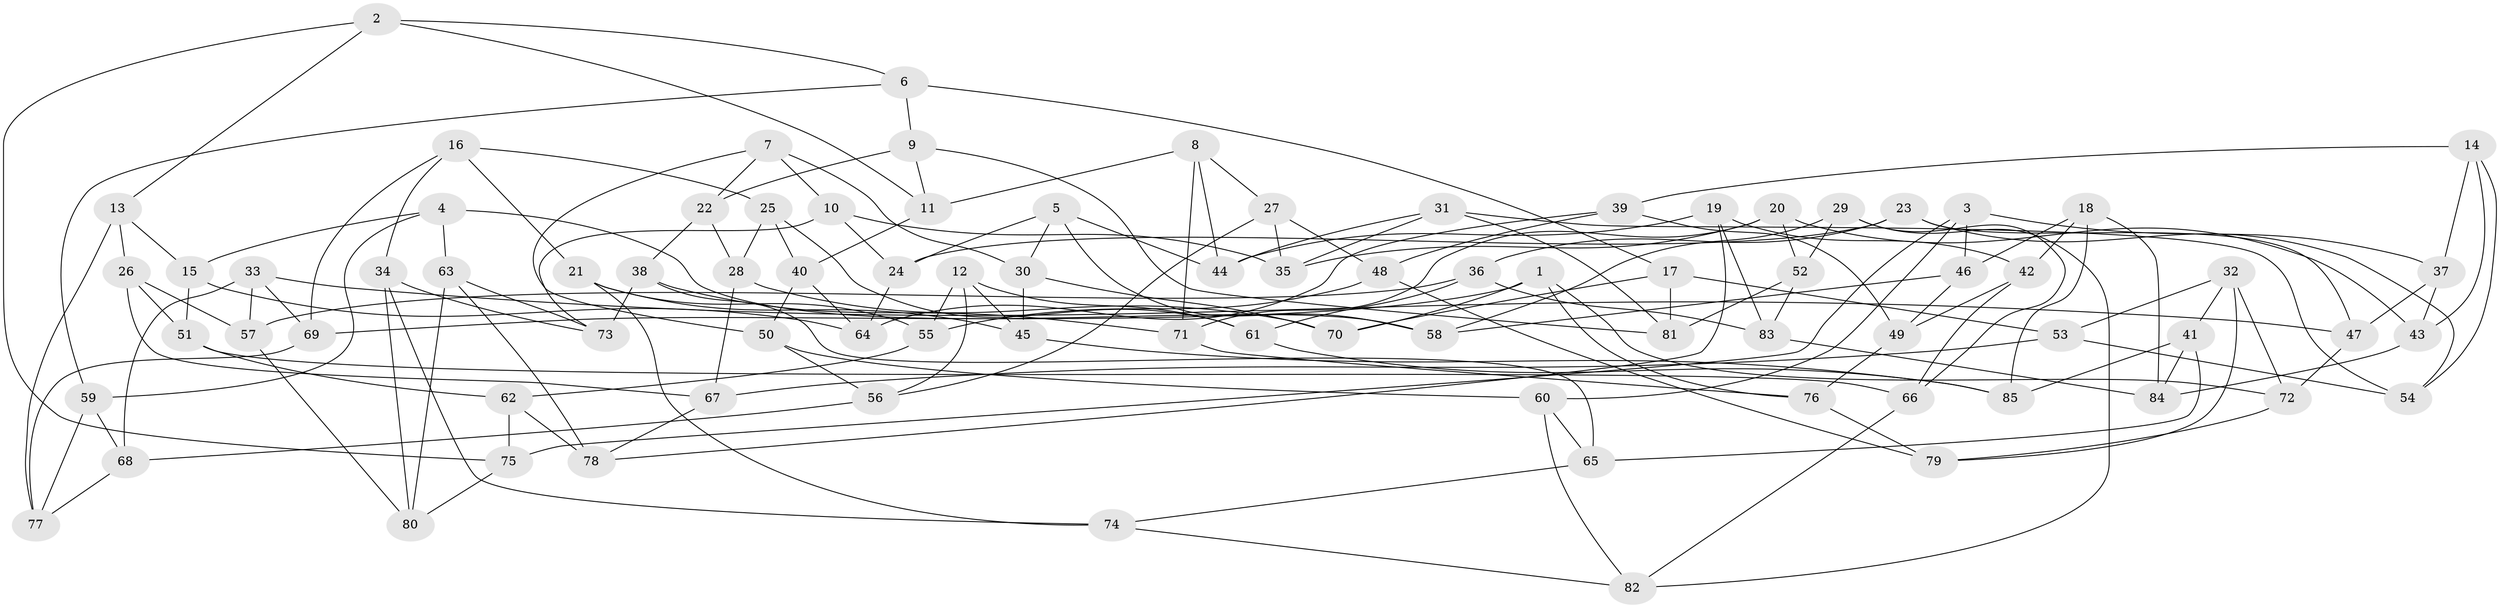 // Generated by graph-tools (version 1.1) at 2025/27/03/09/25 03:27:02]
// undirected, 85 vertices, 170 edges
graph export_dot {
graph [start="1"]
  node [color=gray90,style=filled];
  1;
  2;
  3;
  4;
  5;
  6;
  7;
  8;
  9;
  10;
  11;
  12;
  13;
  14;
  15;
  16;
  17;
  18;
  19;
  20;
  21;
  22;
  23;
  24;
  25;
  26;
  27;
  28;
  29;
  30;
  31;
  32;
  33;
  34;
  35;
  36;
  37;
  38;
  39;
  40;
  41;
  42;
  43;
  44;
  45;
  46;
  47;
  48;
  49;
  50;
  51;
  52;
  53;
  54;
  55;
  56;
  57;
  58;
  59;
  60;
  61;
  62;
  63;
  64;
  65;
  66;
  67;
  68;
  69;
  70;
  71;
  72;
  73;
  74;
  75;
  76;
  77;
  78;
  79;
  80;
  81;
  82;
  83;
  84;
  85;
  1 -- 72;
  1 -- 70;
  1 -- 76;
  1 -- 69;
  2 -- 11;
  2 -- 75;
  2 -- 13;
  2 -- 6;
  3 -- 46;
  3 -- 60;
  3 -- 75;
  3 -- 37;
  4 -- 15;
  4 -- 63;
  4 -- 58;
  4 -- 59;
  5 -- 58;
  5 -- 24;
  5 -- 30;
  5 -- 44;
  6 -- 59;
  6 -- 17;
  6 -- 9;
  7 -- 50;
  7 -- 22;
  7 -- 30;
  7 -- 10;
  8 -- 44;
  8 -- 71;
  8 -- 11;
  8 -- 27;
  9 -- 81;
  9 -- 11;
  9 -- 22;
  10 -- 24;
  10 -- 35;
  10 -- 73;
  11 -- 40;
  12 -- 56;
  12 -- 61;
  12 -- 55;
  12 -- 45;
  13 -- 77;
  13 -- 15;
  13 -- 26;
  14 -- 43;
  14 -- 39;
  14 -- 37;
  14 -- 54;
  15 -- 64;
  15 -- 51;
  16 -- 34;
  16 -- 25;
  16 -- 69;
  16 -- 21;
  17 -- 53;
  17 -- 70;
  17 -- 81;
  18 -- 46;
  18 -- 84;
  18 -- 85;
  18 -- 42;
  19 -- 78;
  19 -- 83;
  19 -- 42;
  19 -- 44;
  20 -- 71;
  20 -- 43;
  20 -- 52;
  20 -- 35;
  21 -- 55;
  21 -- 45;
  21 -- 74;
  22 -- 38;
  22 -- 28;
  23 -- 36;
  23 -- 54;
  23 -- 47;
  23 -- 24;
  24 -- 64;
  25 -- 40;
  25 -- 61;
  25 -- 28;
  26 -- 51;
  26 -- 67;
  26 -- 57;
  27 -- 48;
  27 -- 35;
  27 -- 56;
  28 -- 67;
  28 -- 70;
  29 -- 52;
  29 -- 66;
  29 -- 82;
  29 -- 58;
  30 -- 45;
  30 -- 70;
  31 -- 35;
  31 -- 44;
  31 -- 54;
  31 -- 81;
  32 -- 72;
  32 -- 53;
  32 -- 41;
  32 -- 79;
  33 -- 47;
  33 -- 69;
  33 -- 68;
  33 -- 57;
  34 -- 74;
  34 -- 73;
  34 -- 80;
  36 -- 83;
  36 -- 57;
  36 -- 61;
  37 -- 43;
  37 -- 47;
  38 -- 73;
  38 -- 65;
  38 -- 71;
  39 -- 64;
  39 -- 49;
  39 -- 48;
  40 -- 50;
  40 -- 64;
  41 -- 84;
  41 -- 85;
  41 -- 65;
  42 -- 49;
  42 -- 66;
  43 -- 84;
  45 -- 85;
  46 -- 58;
  46 -- 49;
  47 -- 72;
  48 -- 79;
  48 -- 55;
  49 -- 76;
  50 -- 60;
  50 -- 56;
  51 -- 66;
  51 -- 62;
  52 -- 83;
  52 -- 81;
  53 -- 54;
  53 -- 67;
  55 -- 62;
  56 -- 68;
  57 -- 80;
  59 -- 77;
  59 -- 68;
  60 -- 65;
  60 -- 82;
  61 -- 85;
  62 -- 75;
  62 -- 78;
  63 -- 73;
  63 -- 78;
  63 -- 80;
  65 -- 74;
  66 -- 82;
  67 -- 78;
  68 -- 77;
  69 -- 77;
  71 -- 76;
  72 -- 79;
  74 -- 82;
  75 -- 80;
  76 -- 79;
  83 -- 84;
}
